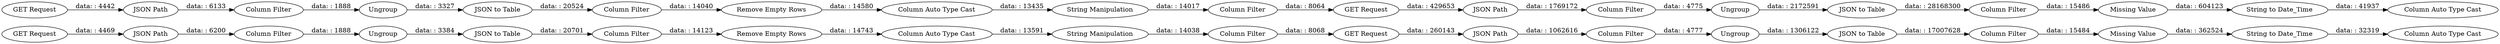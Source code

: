 digraph {
	"-4041263787469038690_296" [label="Column Auto Type Cast"]
	"1091757424048335808_322" [label="GET Request"]
	"-5919724137411318443_294" [label="Remove Empty Rows"]
	"-4041263787469038690_298" [label="String to Date_Time"]
	"-7314775618420058638_274" [label="JSON Path"]
	"-5919724137411318443_289" [label="Column Filter"]
	"6273631565519158394_289" [label="Column Filter"]
	"6273631565519158394_277" [label="JSON to Table"]
	"-4041263787469038690_289" [label="Column Filter"]
	"-7314775618420058638_296" [label="Column Auto Type Cast"]
	"-7314775618420058638_276" [label=Ungroup]
	"1091757424048335808_297" [label="String Manipulation"]
	"1091757424048335808_329" [label="GET Request"]
	"-4041263787469038690_293" [label="Column Filter"]
	"-5919724137411318443_274" [label="JSON Path"]
	"-7314775618420058638_297" [label="Missing Value"]
	"6273631565519158394_276" [label=Ungroup]
	"-7314775618420058638_289" [label="Column Filter"]
	"-5919724137411318443_293" [label="Column Filter"]
	"1091757424048335808_318" [label="GET Request"]
	"-4041263787469038690_276" [label=Ungroup]
	"6273631565519158394_293" [label="Column Filter"]
	"-4041263787469038690_274" [label="JSON Path"]
	"-4041263787469038690_297" [label="Missing Value"]
	"-7314775618420058638_293" [label="Column Filter"]
	"-5919724137411318443_276" [label=Ungroup]
	"6273631565519158394_296" [label="Column Auto Type Cast"]
	"-4041263787469038690_277" [label="JSON to Table"]
	"-7314775618420058638_277" [label="JSON to Table"]
	"6273631565519158394_294" [label="Remove Empty Rows"]
	"-5919724137411318443_296" [label="Column Auto Type Cast"]
	"1091757424048335808_295" [label="GET Request"]
	"6273631565519158394_274" [label="JSON Path"]
	"-7314775618420058638_298" [label="String to Date_Time"]
	"1091757424048335808_324" [label="Column Filter"]
	"1091757424048335808_315" [label="Column Filter"]
	"1091757424048335808_323" [label="String Manipulation"]
	"-5919724137411318443_277" [label="JSON to Table"]
	"-5919724137411318443_296" -> "1091757424048335808_297" [label="data: : 13591"]
	"-4041263787469038690_297" -> "-4041263787469038690_298" [label="data: : 362524"]
	"1091757424048335808_295" -> "-5919724137411318443_274" [label="data: : 4469"]
	"6273631565519158394_274" -> "6273631565519158394_289" [label="data: : 6133"]
	"1091757424048335808_329" -> "-7314775618420058638_274" [label="data: : 429653"]
	"-5919724137411318443_277" -> "-5919724137411318443_293" [label="data: : 20701"]
	"-5919724137411318443_289" -> "-5919724137411318443_276" [label="data: : 1888"]
	"-4041263787469038690_293" -> "-4041263787469038690_297" [label="data: : 15484"]
	"-5919724137411318443_294" -> "-5919724137411318443_296" [label="data: : 14743"]
	"-4041263787469038690_298" -> "-4041263787469038690_296" [label="data: : 32319"]
	"-5919724137411318443_276" -> "-5919724137411318443_277" [label="data: : 3384"]
	"-4041263787469038690_277" -> "-4041263787469038690_293" [label="data: : 17007628"]
	"6273631565519158394_277" -> "6273631565519158394_293" [label="data: : 20524"]
	"1091757424048335808_315" -> "1091757424048335808_318" [label="data: : 8068"]
	"-7314775618420058638_293" -> "-7314775618420058638_297" [label="data: : 15486"]
	"-4041263787469038690_274" -> "-4041263787469038690_289" [label="data: : 1062616"]
	"-4041263787469038690_276" -> "-4041263787469038690_277" [label="data: : 1306122"]
	"-7314775618420058638_297" -> "-7314775618420058638_298" [label="data: : 604123"]
	"-7314775618420058638_276" -> "-7314775618420058638_277" [label="data: : 2172591"]
	"1091757424048335808_318" -> "-4041263787469038690_274" [label="data: : 260143"]
	"1091757424048335808_322" -> "6273631565519158394_274" [label="data: : 4442"]
	"-5919724137411318443_293" -> "-5919724137411318443_294" [label="data: : 14123"]
	"-7314775618420058638_289" -> "-7314775618420058638_276" [label="data: : 4775"]
	"-4041263787469038690_289" -> "-4041263787469038690_276" [label="data: : 4777"]
	"6273631565519158394_293" -> "6273631565519158394_294" [label="data: : 14040"]
	"1091757424048335808_297" -> "1091757424048335808_315" [label="data: : 14038"]
	"-7314775618420058638_274" -> "-7314775618420058638_289" [label="data: : 1769172"]
	"1091757424048335808_324" -> "1091757424048335808_329" [label="data: : 8064"]
	"6273631565519158394_294" -> "6273631565519158394_296" [label="data: : 14580"]
	"6273631565519158394_289" -> "6273631565519158394_276" [label="data: : 1888"]
	"6273631565519158394_296" -> "1091757424048335808_323" [label="data: : 13435"]
	"6273631565519158394_276" -> "6273631565519158394_277" [label="data: : 3327"]
	"1091757424048335808_323" -> "1091757424048335808_324" [label="data: : 14017"]
	"-7314775618420058638_298" -> "-7314775618420058638_296" [label="data: : 41937"]
	"-7314775618420058638_277" -> "-7314775618420058638_293" [label="data: : 28168300"]
	"-5919724137411318443_274" -> "-5919724137411318443_289" [label="data: : 6200"]
	rankdir=LR
}
